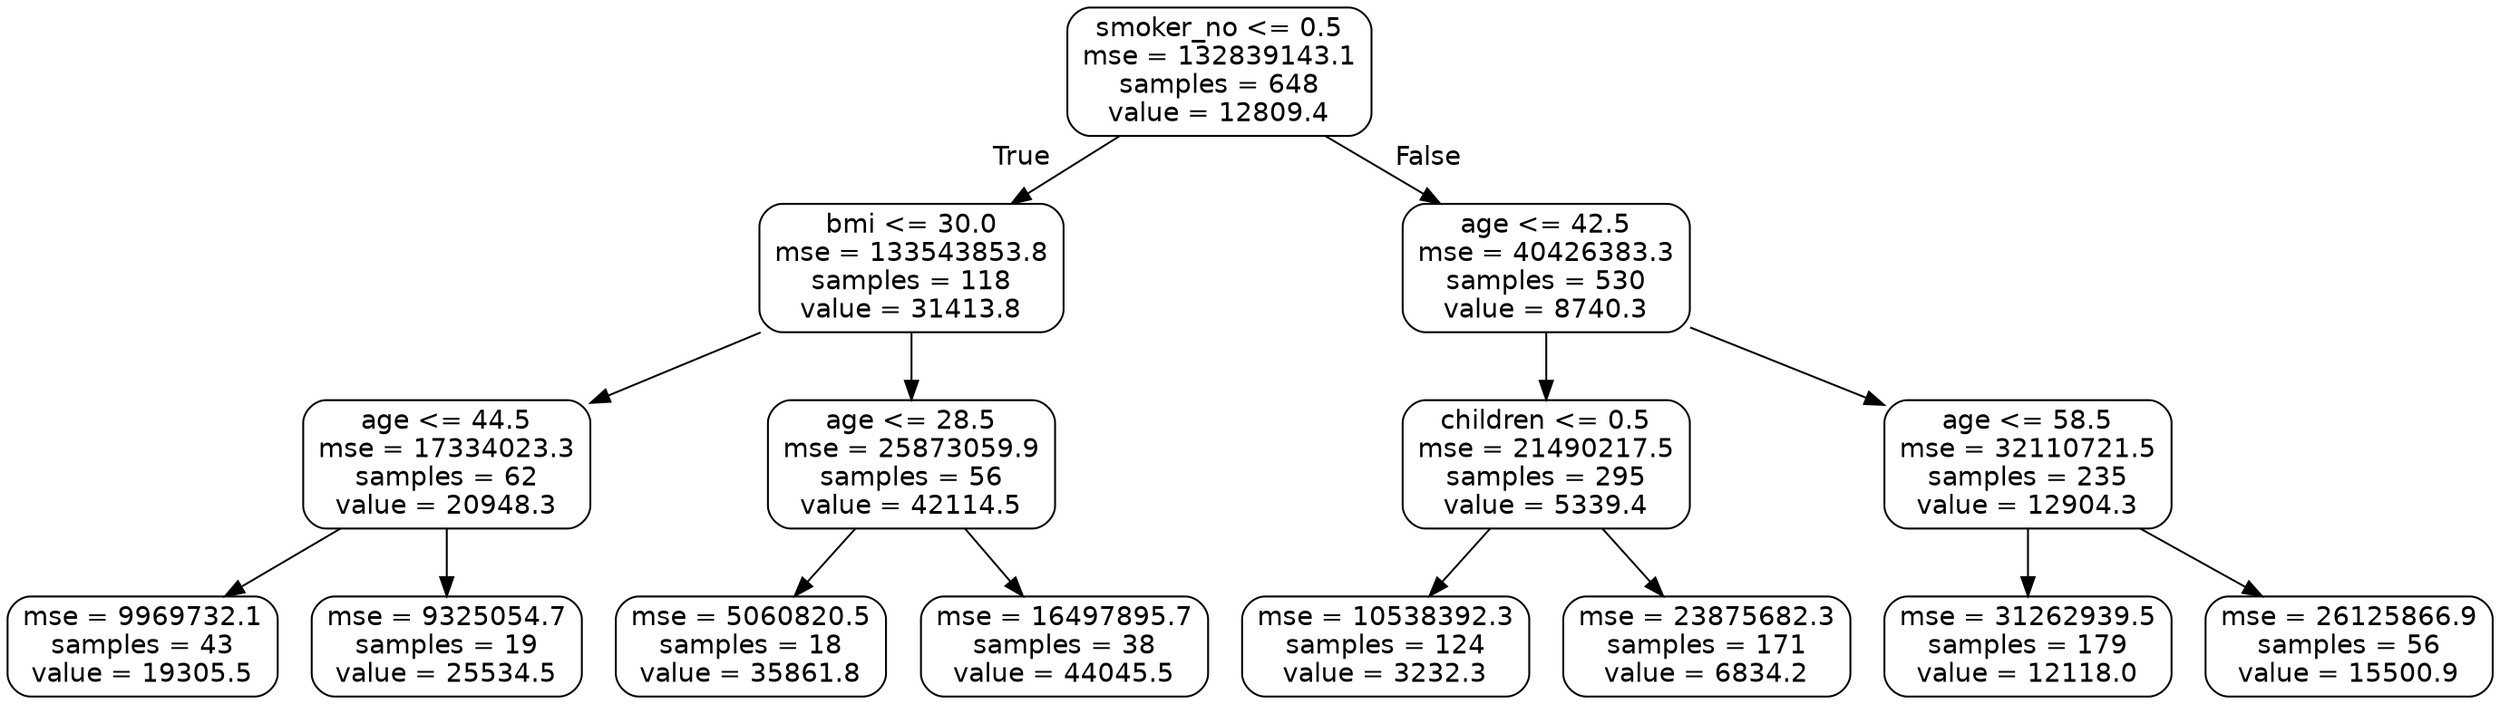 digraph Tree {
node [shape=box, style="rounded", color="black", fontname=helvetica] ;
edge [fontname=helvetica] ;
0 [label="smoker_no <= 0.5\nmse = 132839143.1\nsamples = 648\nvalue = 12809.4"] ;
1 [label="bmi <= 30.0\nmse = 133543853.8\nsamples = 118\nvalue = 31413.8"] ;
0 -> 1 [labeldistance=2.5, labelangle=45, headlabel="True"] ;
2 [label="age <= 44.5\nmse = 17334023.3\nsamples = 62\nvalue = 20948.3"] ;
1 -> 2 ;
3 [label="mse = 9969732.1\nsamples = 43\nvalue = 19305.5"] ;
2 -> 3 ;
4 [label="mse = 9325054.7\nsamples = 19\nvalue = 25534.5"] ;
2 -> 4 ;
5 [label="age <= 28.5\nmse = 25873059.9\nsamples = 56\nvalue = 42114.5"] ;
1 -> 5 ;
6 [label="mse = 5060820.5\nsamples = 18\nvalue = 35861.8"] ;
5 -> 6 ;
7 [label="mse = 16497895.7\nsamples = 38\nvalue = 44045.5"] ;
5 -> 7 ;
8 [label="age <= 42.5\nmse = 40426383.3\nsamples = 530\nvalue = 8740.3"] ;
0 -> 8 [labeldistance=2.5, labelangle=-45, headlabel="False"] ;
9 [label="children <= 0.5\nmse = 21490217.5\nsamples = 295\nvalue = 5339.4"] ;
8 -> 9 ;
10 [label="mse = 10538392.3\nsamples = 124\nvalue = 3232.3"] ;
9 -> 10 ;
11 [label="mse = 23875682.3\nsamples = 171\nvalue = 6834.2"] ;
9 -> 11 ;
12 [label="age <= 58.5\nmse = 32110721.5\nsamples = 235\nvalue = 12904.3"] ;
8 -> 12 ;
13 [label="mse = 31262939.5\nsamples = 179\nvalue = 12118.0"] ;
12 -> 13 ;
14 [label="mse = 26125866.9\nsamples = 56\nvalue = 15500.9"] ;
12 -> 14 ;
}